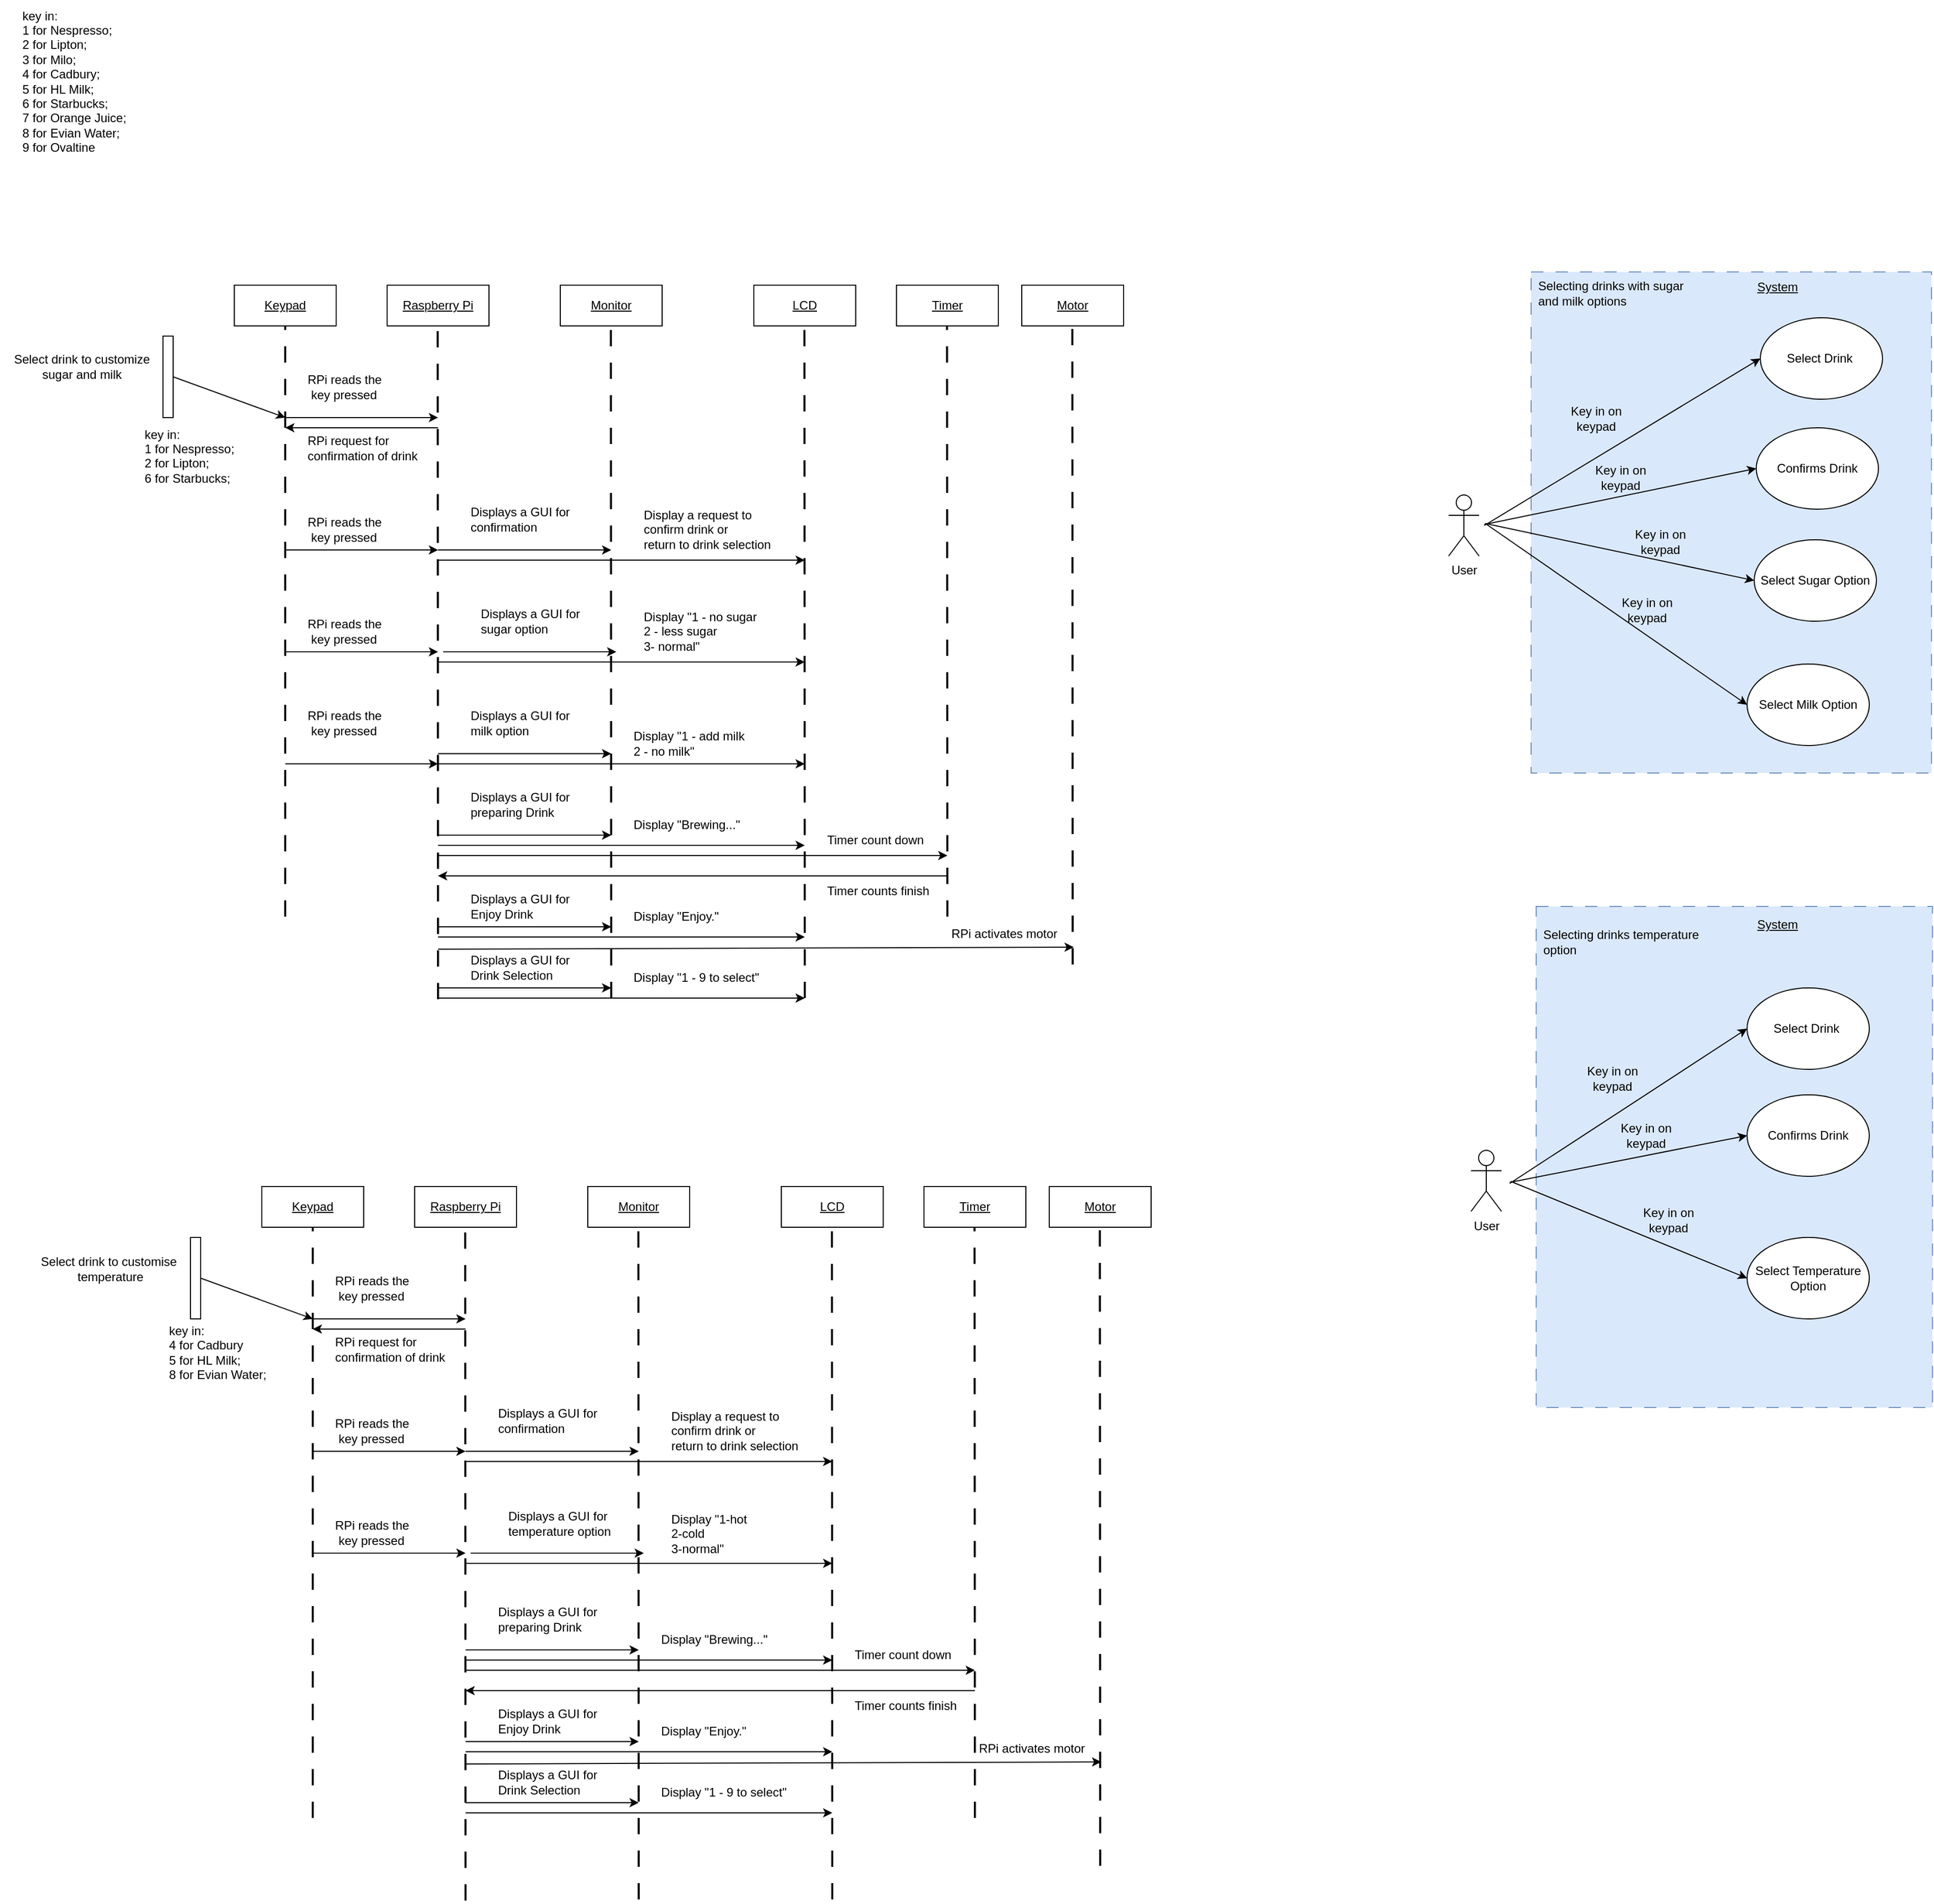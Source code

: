 <mxfile version="26.0.4">
  <diagram name="Page-1" id="zdrOheh8sVVhx6P42z3e">
    <mxGraphModel dx="1794" dy="1356" grid="0" gridSize="10" guides="1" tooltips="1" connect="1" arrows="1" fold="1" page="0" pageScale="1" pageWidth="850" pageHeight="1100" math="0" shadow="0">
      <root>
        <mxCell id="0" />
        <mxCell id="1" parent="0" />
        <mxCell id="0nn030X5rVdEyuUpZHx1-100" value="" style="rounded=0;whiteSpace=wrap;html=1;fillColor=#dae8fc;strokeColor=#6c8ebf;dashed=1;dashPattern=12 12;" vertex="1" parent="1">
          <mxGeometry x="1238" y="710" width="389" height="492" as="geometry" />
        </mxCell>
        <mxCell id="0nn030X5rVdEyuUpZHx1-93" value="" style="rounded=0;whiteSpace=wrap;html=1;fillColor=#dae8fc;strokeColor=#6c8ebf;dashed=1;dashPattern=12 12;" vertex="1" parent="1">
          <mxGeometry x="1233" y="87" width="393" height="492" as="geometry" />
        </mxCell>
        <mxCell id="pRoK1P6A5zAKO69-uzPX-1" value="" style="html=1;points=[[0,0,0,0,5],[0,1,0,0,-5],[1,0,0,0,5],[1,1,0,0,-5]];perimeter=orthogonalPerimeter;outlineConnect=0;targetShapes=umlLifeline;portConstraint=eastwest;newEdgeStyle={&quot;curved&quot;:0,&quot;rounded&quot;:0};" parent="1" vertex="1">
          <mxGeometry x="-110" y="150" width="10" height="80" as="geometry" />
        </mxCell>
        <mxCell id="pRoK1P6A5zAKO69-uzPX-2" value="Select drink to customize&lt;div&gt;sugar and milk&lt;/div&gt;" style="text;html=1;align=center;verticalAlign=middle;resizable=0;points=[];autosize=1;strokeColor=none;fillColor=none;" parent="1" vertex="1">
          <mxGeometry x="-270" y="160" width="160" height="40" as="geometry" />
        </mxCell>
        <mxCell id="pRoK1P6A5zAKO69-uzPX-3" value="&lt;u&gt;Keypad&lt;/u&gt;" style="html=1;whiteSpace=wrap;" parent="1" vertex="1">
          <mxGeometry x="-40" y="100" width="100" height="40" as="geometry" />
        </mxCell>
        <mxCell id="pRoK1P6A5zAKO69-uzPX-4" value="key in:&lt;div&gt;1 for Nespresso;&lt;/div&gt;&lt;div&gt;2 for Lipton;&lt;/div&gt;&lt;div&gt;6 for Starbucks;&lt;/div&gt;&lt;div&gt;&lt;br&gt;&lt;/div&gt;" style="text;html=1;align=left;verticalAlign=middle;resizable=0;points=[];autosize=1;strokeColor=none;fillColor=none;" parent="1" vertex="1">
          <mxGeometry x="-130" y="230" width="110" height="90" as="geometry" />
        </mxCell>
        <mxCell id="pRoK1P6A5zAKO69-uzPX-5" value="" style="endArrow=none;dashed=1;html=1;dashPattern=8 8;strokeWidth=2;rounded=0;" parent="1" edge="1">
          <mxGeometry width="50" height="50" relative="1" as="geometry">
            <mxPoint x="10" y="720" as="sourcePoint" />
            <mxPoint x="10" y="140" as="targetPoint" />
          </mxGeometry>
        </mxCell>
        <mxCell id="pRoK1P6A5zAKO69-uzPX-7" value="" style="endArrow=classic;html=1;rounded=0;" parent="1" edge="1">
          <mxGeometry width="50" height="50" relative="1" as="geometry">
            <mxPoint x="-100" y="190" as="sourcePoint" />
            <mxPoint x="10" y="230" as="targetPoint" />
          </mxGeometry>
        </mxCell>
        <mxCell id="pRoK1P6A5zAKO69-uzPX-8" value="&lt;u&gt;LCD&lt;/u&gt;" style="html=1;whiteSpace=wrap;" parent="1" vertex="1">
          <mxGeometry x="470" y="100" width="100" height="40" as="geometry" />
        </mxCell>
        <mxCell id="pRoK1P6A5zAKO69-uzPX-9" value="" style="endArrow=none;dashed=1;html=1;dashPattern=8 8;strokeWidth=2;rounded=0;" parent="1" edge="1">
          <mxGeometry width="50" height="50" relative="1" as="geometry">
            <mxPoint x="520" y="800" as="sourcePoint" />
            <mxPoint x="519.66" y="140" as="targetPoint" />
          </mxGeometry>
        </mxCell>
        <mxCell id="pRoK1P6A5zAKO69-uzPX-10" value="&lt;u&gt;Raspberry Pi&lt;/u&gt;" style="html=1;whiteSpace=wrap;" parent="1" vertex="1">
          <mxGeometry x="110" y="100" width="100" height="40" as="geometry" />
        </mxCell>
        <mxCell id="pRoK1P6A5zAKO69-uzPX-11" value="" style="endArrow=none;dashed=1;html=1;dashPattern=8 8;strokeWidth=2;rounded=0;" parent="1" edge="1">
          <mxGeometry width="50" height="50" relative="1" as="geometry">
            <mxPoint x="160" y="801.143" as="sourcePoint" />
            <mxPoint x="159.66" y="140" as="targetPoint" />
          </mxGeometry>
        </mxCell>
        <mxCell id="pRoK1P6A5zAKO69-uzPX-12" value="&lt;u&gt;Monitor&lt;/u&gt;" style="html=1;whiteSpace=wrap;" parent="1" vertex="1">
          <mxGeometry x="280" y="100" width="100" height="40" as="geometry" />
        </mxCell>
        <mxCell id="pRoK1P6A5zAKO69-uzPX-13" value="" style="endArrow=none;dashed=1;html=1;dashPattern=8 8;strokeWidth=2;rounded=0;" parent="1" edge="1">
          <mxGeometry width="50" height="50" relative="1" as="geometry">
            <mxPoint x="330" y="800" as="sourcePoint" />
            <mxPoint x="329.66" y="140" as="targetPoint" />
          </mxGeometry>
        </mxCell>
        <mxCell id="pRoK1P6A5zAKO69-uzPX-14" value="" style="endArrow=classic;html=1;rounded=0;" parent="1" edge="1">
          <mxGeometry width="50" height="50" relative="1" as="geometry">
            <mxPoint x="10" y="230" as="sourcePoint" />
            <mxPoint x="160" y="230" as="targetPoint" />
          </mxGeometry>
        </mxCell>
        <mxCell id="pRoK1P6A5zAKO69-uzPX-16" value="RPi reads the&lt;div&gt;&amp;nbsp;key pressed&lt;/div&gt;" style="text;html=1;align=left;verticalAlign=middle;resizable=0;points=[];autosize=1;strokeColor=none;fillColor=none;" parent="1" vertex="1">
          <mxGeometry x="30" y="180" width="100" height="40" as="geometry" />
        </mxCell>
        <mxCell id="pRoK1P6A5zAKO69-uzPX-17" value="" style="endArrow=classic;html=1;rounded=0;" parent="1" edge="1">
          <mxGeometry width="50" height="50" relative="1" as="geometry">
            <mxPoint x="160" y="360" as="sourcePoint" />
            <mxPoint x="330" y="360" as="targetPoint" />
          </mxGeometry>
        </mxCell>
        <mxCell id="pRoK1P6A5zAKO69-uzPX-18" value="Displays a GUI for&lt;div&gt;&lt;span style=&quot;background-color: transparent; color: light-dark(rgb(0, 0, 0), rgb(255, 255, 255));&quot;&gt;confirmation&lt;/span&gt;&lt;/div&gt;" style="text;html=1;align=left;verticalAlign=middle;resizable=0;points=[];autosize=1;strokeColor=none;fillColor=none;" parent="1" vertex="1">
          <mxGeometry x="190" y="310" width="120" height="40" as="geometry" />
        </mxCell>
        <mxCell id="pRoK1P6A5zAKO69-uzPX-19" value="" style="endArrow=classic;html=1;rounded=0;" parent="1" edge="1">
          <mxGeometry width="50" height="50" relative="1" as="geometry">
            <mxPoint x="160" y="370" as="sourcePoint" />
            <mxPoint x="520" y="370" as="targetPoint" />
          </mxGeometry>
        </mxCell>
        <mxCell id="pRoK1P6A5zAKO69-uzPX-20" value="Display a request to&amp;nbsp;&lt;div&gt;confirm drink &lt;span style=&quot;background-color: transparent; color: light-dark(rgb(0, 0, 0), rgb(255, 255, 255));&quot;&gt;or&amp;nbsp;&lt;/span&gt;&lt;/div&gt;&lt;div&gt;&lt;span style=&quot;background-color: transparent; color: light-dark(rgb(0, 0, 0), rgb(255, 255, 255));&quot;&gt;return to drink selection&lt;/span&gt;&lt;/div&gt;" style="text;html=1;align=left;verticalAlign=middle;resizable=0;points=[];autosize=1;strokeColor=none;fillColor=none;" parent="1" vertex="1">
          <mxGeometry x="360" y="310" width="150" height="60" as="geometry" />
        </mxCell>
        <mxCell id="pRoK1P6A5zAKO69-uzPX-21" value="" style="endArrow=classic;html=1;rounded=0;" parent="1" edge="1">
          <mxGeometry width="50" height="50" relative="1" as="geometry">
            <mxPoint x="160" y="240" as="sourcePoint" />
            <mxPoint x="10" y="240" as="targetPoint" />
          </mxGeometry>
        </mxCell>
        <mxCell id="pRoK1P6A5zAKO69-uzPX-22" value="key in:&lt;div&gt;1 for Nespresso;&lt;/div&gt;&lt;div&gt;2 for Lipton;&lt;/div&gt;&lt;div&gt;3 for Milo;&lt;/div&gt;&lt;div&gt;4 for Cadbury;&lt;/div&gt;&lt;div&gt;5 for HL Milk;&lt;/div&gt;&lt;div&gt;6 for Starbucks;&lt;/div&gt;&lt;div&gt;7 for Orange Juice;&lt;/div&gt;&lt;div&gt;8 for Evian Water;&lt;/div&gt;&lt;div&gt;9 for Ovaltine&lt;/div&gt;" style="text;html=1;align=left;verticalAlign=middle;resizable=0;points=[];autosize=1;strokeColor=none;fillColor=none;" parent="1" vertex="1">
          <mxGeometry x="-250" y="-180" width="130" height="160" as="geometry" />
        </mxCell>
        <mxCell id="pRoK1P6A5zAKO69-uzPX-23" value="RPi request for&amp;nbsp;&lt;div&gt;confirmation of drink&lt;/div&gt;" style="text;html=1;align=left;verticalAlign=middle;resizable=0;points=[];autosize=1;strokeColor=none;fillColor=none;" parent="1" vertex="1">
          <mxGeometry x="30" y="240" width="130" height="40" as="geometry" />
        </mxCell>
        <mxCell id="pRoK1P6A5zAKO69-uzPX-25" value="" style="endArrow=classic;html=1;rounded=0;" parent="1" edge="1">
          <mxGeometry width="50" height="50" relative="1" as="geometry">
            <mxPoint x="10" y="360" as="sourcePoint" />
            <mxPoint x="160" y="360" as="targetPoint" />
          </mxGeometry>
        </mxCell>
        <mxCell id="pRoK1P6A5zAKO69-uzPX-26" value="RPi reads the&lt;div&gt;&amp;nbsp;key pressed&lt;/div&gt;" style="text;html=1;align=left;verticalAlign=middle;resizable=0;points=[];autosize=1;strokeColor=none;fillColor=none;" parent="1" vertex="1">
          <mxGeometry x="30" y="320" width="100" height="40" as="geometry" />
        </mxCell>
        <mxCell id="pRoK1P6A5zAKO69-uzPX-27" value="" style="endArrow=classic;html=1;rounded=0;" parent="1" edge="1">
          <mxGeometry width="50" height="50" relative="1" as="geometry">
            <mxPoint x="10" y="460" as="sourcePoint" />
            <mxPoint x="160" y="460" as="targetPoint" />
          </mxGeometry>
        </mxCell>
        <mxCell id="pRoK1P6A5zAKO69-uzPX-28" value="RPi reads the&lt;div&gt;&amp;nbsp;key pressed&lt;/div&gt;" style="text;html=1;align=left;verticalAlign=middle;resizable=0;points=[];autosize=1;strokeColor=none;fillColor=none;" parent="1" vertex="1">
          <mxGeometry x="30" y="420" width="100" height="40" as="geometry" />
        </mxCell>
        <mxCell id="pRoK1P6A5zAKO69-uzPX-29" value="" style="endArrow=classic;html=1;rounded=0;" parent="1" edge="1">
          <mxGeometry width="50" height="50" relative="1" as="geometry">
            <mxPoint x="10" y="570" as="sourcePoint" />
            <mxPoint x="160" y="570" as="targetPoint" />
          </mxGeometry>
        </mxCell>
        <mxCell id="pRoK1P6A5zAKO69-uzPX-30" value="RPi reads the&lt;div&gt;&amp;nbsp;key pressed&lt;/div&gt;" style="text;html=1;align=left;verticalAlign=middle;resizable=0;points=[];autosize=1;strokeColor=none;fillColor=none;" parent="1" vertex="1">
          <mxGeometry x="30" y="510" width="100" height="40" as="geometry" />
        </mxCell>
        <mxCell id="pRoK1P6A5zAKO69-uzPX-32" value="" style="endArrow=classic;html=1;rounded=0;" parent="1" edge="1">
          <mxGeometry width="50" height="50" relative="1" as="geometry">
            <mxPoint x="165" y="460" as="sourcePoint" />
            <mxPoint x="335" y="460" as="targetPoint" />
          </mxGeometry>
        </mxCell>
        <mxCell id="pRoK1P6A5zAKO69-uzPX-33" value="" style="endArrow=classic;html=1;rounded=0;" parent="1" edge="1">
          <mxGeometry width="50" height="50" relative="1" as="geometry">
            <mxPoint x="160" y="470" as="sourcePoint" />
            <mxPoint x="520" y="470" as="targetPoint" />
          </mxGeometry>
        </mxCell>
        <mxCell id="pRoK1P6A5zAKO69-uzPX-34" value="" style="endArrow=classic;html=1;rounded=0;" parent="1" edge="1">
          <mxGeometry width="50" height="50" relative="1" as="geometry">
            <mxPoint x="160" y="560" as="sourcePoint" />
            <mxPoint x="330" y="560" as="targetPoint" />
          </mxGeometry>
        </mxCell>
        <mxCell id="pRoK1P6A5zAKO69-uzPX-35" value="" style="endArrow=classic;html=1;rounded=0;" parent="1" edge="1">
          <mxGeometry width="50" height="50" relative="1" as="geometry">
            <mxPoint x="160" y="570" as="sourcePoint" />
            <mxPoint x="520" y="570" as="targetPoint" />
          </mxGeometry>
        </mxCell>
        <mxCell id="pRoK1P6A5zAKO69-uzPX-36" value="Displays a GUI for&lt;div&gt;sugar option&lt;/div&gt;" style="text;html=1;align=left;verticalAlign=middle;resizable=0;points=[];autosize=1;strokeColor=none;fillColor=none;" parent="1" vertex="1">
          <mxGeometry x="200" y="410" width="120" height="40" as="geometry" />
        </mxCell>
        <mxCell id="pRoK1P6A5zAKO69-uzPX-37" value="Display &quot;1 - no sugar&amp;nbsp;&lt;div&gt;2 - less sugar&lt;div&gt;3- normal&quot;&lt;/div&gt;&lt;/div&gt;" style="text;html=1;align=left;verticalAlign=middle;resizable=0;points=[];autosize=1;strokeColor=none;fillColor=none;" parent="1" vertex="1">
          <mxGeometry x="360" y="410" width="140" height="60" as="geometry" />
        </mxCell>
        <mxCell id="pRoK1P6A5zAKO69-uzPX-38" value="Displays a GUI for&lt;div&gt;milk option&lt;/div&gt;" style="text;html=1;align=left;verticalAlign=middle;resizable=0;points=[];autosize=1;strokeColor=none;fillColor=none;" parent="1" vertex="1">
          <mxGeometry x="190" y="510" width="120" height="40" as="geometry" />
        </mxCell>
        <mxCell id="pRoK1P6A5zAKO69-uzPX-39" value="Display &quot;1 - add milk&lt;div&gt;2 - no milk&quot;&lt;/div&gt;" style="text;html=1;align=left;verticalAlign=middle;resizable=0;points=[];autosize=1;strokeColor=none;fillColor=none;" parent="1" vertex="1">
          <mxGeometry x="350" y="530" width="130" height="40" as="geometry" />
        </mxCell>
        <mxCell id="pRoK1P6A5zAKO69-uzPX-48" value="" style="endArrow=classic;html=1;rounded=0;" parent="1" edge="1">
          <mxGeometry width="50" height="50" relative="1" as="geometry">
            <mxPoint x="160" y="640" as="sourcePoint" />
            <mxPoint x="330" y="640" as="targetPoint" />
          </mxGeometry>
        </mxCell>
        <mxCell id="pRoK1P6A5zAKO69-uzPX-49" value="" style="endArrow=classic;html=1;rounded=0;" parent="1" edge="1">
          <mxGeometry width="50" height="50" relative="1" as="geometry">
            <mxPoint x="160" y="650" as="sourcePoint" />
            <mxPoint x="520" y="650" as="targetPoint" />
          </mxGeometry>
        </mxCell>
        <mxCell id="pRoK1P6A5zAKO69-uzPX-50" value="Displays a GUI for&lt;div&gt;preparing Drink&lt;/div&gt;" style="text;html=1;align=left;verticalAlign=middle;resizable=0;points=[];autosize=1;strokeColor=none;fillColor=none;" parent="1" vertex="1">
          <mxGeometry x="190" y="590" width="120" height="40" as="geometry" />
        </mxCell>
        <mxCell id="pRoK1P6A5zAKO69-uzPX-51" value="Display &quot;Brewing...&quot;" style="text;html=1;align=left;verticalAlign=middle;resizable=0;points=[];autosize=1;strokeColor=none;fillColor=none;" parent="1" vertex="1">
          <mxGeometry x="350" y="615" width="130" height="30" as="geometry" />
        </mxCell>
        <mxCell id="pRoK1P6A5zAKO69-uzPX-52" value="&lt;u&gt;Timer&lt;/u&gt;" style="html=1;whiteSpace=wrap;" parent="1" vertex="1">
          <mxGeometry x="610" y="100" width="100" height="40" as="geometry" />
        </mxCell>
        <mxCell id="pRoK1P6A5zAKO69-uzPX-53" value="" style="endArrow=none;dashed=1;html=1;dashPattern=8 8;strokeWidth=2;rounded=0;" parent="1" edge="1">
          <mxGeometry width="50" height="50" relative="1" as="geometry">
            <mxPoint x="660" y="720" as="sourcePoint" />
            <mxPoint x="659.66" y="140" as="targetPoint" />
          </mxGeometry>
        </mxCell>
        <mxCell id="pRoK1P6A5zAKO69-uzPX-54" value="" style="endArrow=classic;html=1;rounded=0;" parent="1" edge="1">
          <mxGeometry width="50" height="50" relative="1" as="geometry">
            <mxPoint x="160" y="660" as="sourcePoint" />
            <mxPoint x="660" y="660" as="targetPoint" />
          </mxGeometry>
        </mxCell>
        <mxCell id="pRoK1P6A5zAKO69-uzPX-55" value="Timer count down" style="text;html=1;align=left;verticalAlign=middle;resizable=0;points=[];autosize=1;strokeColor=none;fillColor=none;" parent="1" vertex="1">
          <mxGeometry x="540" y="630" width="120" height="30" as="geometry" />
        </mxCell>
        <mxCell id="pRoK1P6A5zAKO69-uzPX-58" value="" style="endArrow=classic;html=1;rounded=0;" parent="1" edge="1">
          <mxGeometry width="50" height="50" relative="1" as="geometry">
            <mxPoint x="160" y="730" as="sourcePoint" />
            <mxPoint x="330" y="730" as="targetPoint" />
          </mxGeometry>
        </mxCell>
        <mxCell id="pRoK1P6A5zAKO69-uzPX-59" value="" style="endArrow=classic;html=1;rounded=0;" parent="1" edge="1">
          <mxGeometry width="50" height="50" relative="1" as="geometry">
            <mxPoint x="160" y="740" as="sourcePoint" />
            <mxPoint x="520" y="740" as="targetPoint" />
          </mxGeometry>
        </mxCell>
        <mxCell id="pRoK1P6A5zAKO69-uzPX-60" value="Displays a GUI for&lt;div&gt;Enjoy Drink&lt;/div&gt;" style="text;html=1;align=left;verticalAlign=middle;resizable=0;points=[];autosize=1;strokeColor=none;fillColor=none;" parent="1" vertex="1">
          <mxGeometry x="190" y="690" width="120" height="40" as="geometry" />
        </mxCell>
        <mxCell id="pRoK1P6A5zAKO69-uzPX-61" value="Display &quot;Enjoy.&quot;" style="text;html=1;align=left;verticalAlign=middle;resizable=0;points=[];autosize=1;strokeColor=none;fillColor=none;" parent="1" vertex="1">
          <mxGeometry x="350" y="705" width="110" height="30" as="geometry" />
        </mxCell>
        <mxCell id="pRoK1P6A5zAKO69-uzPX-63" value="" style="endArrow=classic;html=1;rounded=0;" parent="1" edge="1">
          <mxGeometry width="50" height="50" relative="1" as="geometry">
            <mxPoint x="660" y="680" as="sourcePoint" />
            <mxPoint x="160" y="680" as="targetPoint" />
          </mxGeometry>
        </mxCell>
        <mxCell id="pRoK1P6A5zAKO69-uzPX-64" value="Timer counts finish" style="text;html=1;align=left;verticalAlign=middle;resizable=0;points=[];autosize=1;strokeColor=none;fillColor=none;" parent="1" vertex="1">
          <mxGeometry x="540" y="680" width="120" height="30" as="geometry" />
        </mxCell>
        <mxCell id="pRoK1P6A5zAKO69-uzPX-65" value="" style="endArrow=classic;html=1;rounded=0;" parent="1" edge="1">
          <mxGeometry width="50" height="50" relative="1" as="geometry">
            <mxPoint x="160" y="790" as="sourcePoint" />
            <mxPoint x="330" y="790" as="targetPoint" />
          </mxGeometry>
        </mxCell>
        <mxCell id="pRoK1P6A5zAKO69-uzPX-66" value="" style="endArrow=classic;html=1;rounded=0;" parent="1" edge="1">
          <mxGeometry width="50" height="50" relative="1" as="geometry">
            <mxPoint x="160" y="800" as="sourcePoint" />
            <mxPoint x="520" y="800" as="targetPoint" />
          </mxGeometry>
        </mxCell>
        <mxCell id="pRoK1P6A5zAKO69-uzPX-67" value="Displays a GUI for&lt;div&gt;Drink Selection&lt;/div&gt;" style="text;html=1;align=left;verticalAlign=middle;resizable=0;points=[];autosize=1;strokeColor=none;fillColor=none;" parent="1" vertex="1">
          <mxGeometry x="190" y="750" width="120" height="40" as="geometry" />
        </mxCell>
        <mxCell id="pRoK1P6A5zAKO69-uzPX-68" value="Display &quot;1 - 9 to select&quot;" style="text;html=1;align=left;verticalAlign=middle;resizable=0;points=[];autosize=1;strokeColor=none;fillColor=none;" parent="1" vertex="1">
          <mxGeometry x="350" y="765" width="150" height="30" as="geometry" />
        </mxCell>
        <mxCell id="0nn030X5rVdEyuUpZHx1-1" value="&lt;u&gt;Motor&lt;/u&gt;" style="html=1;whiteSpace=wrap;" vertex="1" parent="1">
          <mxGeometry x="733" y="100" width="100" height="40" as="geometry" />
        </mxCell>
        <mxCell id="0nn030X5rVdEyuUpZHx1-2" value="" style="endArrow=none;dashed=1;html=1;dashPattern=8 8;strokeWidth=2;rounded=0;" edge="1" parent="1">
          <mxGeometry width="50" height="50" relative="1" as="geometry">
            <mxPoint x="783" y="767" as="sourcePoint" />
            <mxPoint x="782.66" y="140" as="targetPoint" />
          </mxGeometry>
        </mxCell>
        <mxCell id="0nn030X5rVdEyuUpZHx1-3" value="" style="endArrow=classic;html=1;rounded=0;" edge="1" parent="1">
          <mxGeometry width="50" height="50" relative="1" as="geometry">
            <mxPoint x="160" y="752" as="sourcePoint" />
            <mxPoint x="784" y="750" as="targetPoint" />
          </mxGeometry>
        </mxCell>
        <mxCell id="0nn030X5rVdEyuUpZHx1-4" value="RPi activates motor" style="text;html=1;align=left;verticalAlign=middle;resizable=0;points=[];autosize=1;strokeColor=none;fillColor=none;" vertex="1" parent="1">
          <mxGeometry x="662" y="724" width="122" height="26" as="geometry" />
        </mxCell>
        <mxCell id="0nn030X5rVdEyuUpZHx1-5" value="" style="html=1;points=[[0,0,0,0,5],[0,1,0,0,-5],[1,0,0,0,5],[1,1,0,0,-5]];perimeter=orthogonalPerimeter;outlineConnect=0;targetShapes=umlLifeline;portConstraint=eastwest;newEdgeStyle={&quot;curved&quot;:0,&quot;rounded&quot;:0};" vertex="1" parent="1">
          <mxGeometry x="-83" y="1035" width="10" height="80" as="geometry" />
        </mxCell>
        <mxCell id="0nn030X5rVdEyuUpZHx1-6" value="Select drink to customise&amp;nbsp;&lt;div&gt;temperature&lt;/div&gt;" style="text;html=1;align=center;verticalAlign=middle;resizable=0;points=[];autosize=1;strokeColor=none;fillColor=none;" vertex="1" parent="1">
          <mxGeometry x="-240" y="1045" width="155" height="41" as="geometry" />
        </mxCell>
        <mxCell id="0nn030X5rVdEyuUpZHx1-7" value="&lt;u&gt;Keypad&lt;/u&gt;" style="html=1;whiteSpace=wrap;" vertex="1" parent="1">
          <mxGeometry x="-13" y="985" width="100" height="40" as="geometry" />
        </mxCell>
        <mxCell id="0nn030X5rVdEyuUpZHx1-8" value="key in:&lt;div&gt;4 for Cadbury&lt;br&gt;&lt;div&gt;5 for HL Milk;&lt;/div&gt;&lt;div&gt;8 for Evian Water;&lt;/div&gt;&lt;/div&gt;" style="text;html=1;align=left;verticalAlign=middle;resizable=0;points=[];autosize=1;strokeColor=none;fillColor=none;" vertex="1" parent="1">
          <mxGeometry x="-106" y="1113" width="114" height="70" as="geometry" />
        </mxCell>
        <mxCell id="0nn030X5rVdEyuUpZHx1-9" value="" style="endArrow=none;dashed=1;html=1;dashPattern=8 8;strokeWidth=2;rounded=0;" edge="1" parent="1">
          <mxGeometry width="50" height="50" relative="1" as="geometry">
            <mxPoint x="37" y="1605" as="sourcePoint" />
            <mxPoint x="37" y="1025" as="targetPoint" />
          </mxGeometry>
        </mxCell>
        <mxCell id="0nn030X5rVdEyuUpZHx1-10" value="" style="endArrow=classic;html=1;rounded=0;" edge="1" parent="1">
          <mxGeometry width="50" height="50" relative="1" as="geometry">
            <mxPoint x="-73" y="1075" as="sourcePoint" />
            <mxPoint x="37" y="1115" as="targetPoint" />
          </mxGeometry>
        </mxCell>
        <mxCell id="0nn030X5rVdEyuUpZHx1-11" value="&lt;u&gt;LCD&lt;/u&gt;" style="html=1;whiteSpace=wrap;" vertex="1" parent="1">
          <mxGeometry x="497" y="985" width="100" height="40" as="geometry" />
        </mxCell>
        <mxCell id="0nn030X5rVdEyuUpZHx1-12" value="" style="endArrow=none;dashed=1;html=1;dashPattern=8 8;strokeWidth=2;rounded=0;" edge="1" parent="1">
          <mxGeometry width="50" height="50" relative="1" as="geometry">
            <mxPoint x="547" y="1685" as="sourcePoint" />
            <mxPoint x="546.66" y="1025" as="targetPoint" />
          </mxGeometry>
        </mxCell>
        <mxCell id="0nn030X5rVdEyuUpZHx1-13" value="&lt;u&gt;Raspberry Pi&lt;/u&gt;" style="html=1;whiteSpace=wrap;" vertex="1" parent="1">
          <mxGeometry x="137" y="985" width="100" height="40" as="geometry" />
        </mxCell>
        <mxCell id="0nn030X5rVdEyuUpZHx1-14" value="" style="endArrow=none;dashed=1;html=1;dashPattern=8 8;strokeWidth=2;rounded=0;" edge="1" parent="1">
          <mxGeometry width="50" height="50" relative="1" as="geometry">
            <mxPoint x="187" y="1686.143" as="sourcePoint" />
            <mxPoint x="186.66" y="1025" as="targetPoint" />
          </mxGeometry>
        </mxCell>
        <mxCell id="0nn030X5rVdEyuUpZHx1-15" value="&lt;u&gt;Monitor&lt;/u&gt;" style="html=1;whiteSpace=wrap;" vertex="1" parent="1">
          <mxGeometry x="307" y="985" width="100" height="40" as="geometry" />
        </mxCell>
        <mxCell id="0nn030X5rVdEyuUpZHx1-16" value="" style="endArrow=none;dashed=1;html=1;dashPattern=8 8;strokeWidth=2;rounded=0;" edge="1" parent="1">
          <mxGeometry width="50" height="50" relative="1" as="geometry">
            <mxPoint x="357" y="1685" as="sourcePoint" />
            <mxPoint x="356.66" y="1025" as="targetPoint" />
          </mxGeometry>
        </mxCell>
        <mxCell id="0nn030X5rVdEyuUpZHx1-17" value="" style="endArrow=classic;html=1;rounded=0;" edge="1" parent="1">
          <mxGeometry width="50" height="50" relative="1" as="geometry">
            <mxPoint x="37" y="1115" as="sourcePoint" />
            <mxPoint x="187" y="1115" as="targetPoint" />
          </mxGeometry>
        </mxCell>
        <mxCell id="0nn030X5rVdEyuUpZHx1-18" value="RPi reads the&lt;div&gt;&amp;nbsp;key pressed&lt;/div&gt;" style="text;html=1;align=left;verticalAlign=middle;resizable=0;points=[];autosize=1;strokeColor=none;fillColor=none;" vertex="1" parent="1">
          <mxGeometry x="57" y="1065" width="100" height="40" as="geometry" />
        </mxCell>
        <mxCell id="0nn030X5rVdEyuUpZHx1-19" value="" style="endArrow=classic;html=1;rounded=0;" edge="1" parent="1">
          <mxGeometry width="50" height="50" relative="1" as="geometry">
            <mxPoint x="187" y="1245" as="sourcePoint" />
            <mxPoint x="357" y="1245" as="targetPoint" />
          </mxGeometry>
        </mxCell>
        <mxCell id="0nn030X5rVdEyuUpZHx1-20" value="Displays a GUI for&lt;div&gt;&lt;span style=&quot;background-color: transparent; color: light-dark(rgb(0, 0, 0), rgb(255, 255, 255));&quot;&gt;confirmation&lt;/span&gt;&lt;/div&gt;" style="text;html=1;align=left;verticalAlign=middle;resizable=0;points=[];autosize=1;strokeColor=none;fillColor=none;" vertex="1" parent="1">
          <mxGeometry x="217" y="1195" width="120" height="40" as="geometry" />
        </mxCell>
        <mxCell id="0nn030X5rVdEyuUpZHx1-21" value="" style="endArrow=classic;html=1;rounded=0;" edge="1" parent="1">
          <mxGeometry width="50" height="50" relative="1" as="geometry">
            <mxPoint x="187" y="1255" as="sourcePoint" />
            <mxPoint x="547" y="1255" as="targetPoint" />
          </mxGeometry>
        </mxCell>
        <mxCell id="0nn030X5rVdEyuUpZHx1-22" value="Display a request to&amp;nbsp;&lt;div&gt;confirm drink &lt;span style=&quot;background-color: transparent; color: light-dark(rgb(0, 0, 0), rgb(255, 255, 255));&quot;&gt;or&amp;nbsp;&lt;/span&gt;&lt;/div&gt;&lt;div&gt;&lt;span style=&quot;background-color: transparent; color: light-dark(rgb(0, 0, 0), rgb(255, 255, 255));&quot;&gt;return to drink selection&lt;/span&gt;&lt;/div&gt;" style="text;html=1;align=left;verticalAlign=middle;resizable=0;points=[];autosize=1;strokeColor=none;fillColor=none;" vertex="1" parent="1">
          <mxGeometry x="387" y="1195" width="150" height="60" as="geometry" />
        </mxCell>
        <mxCell id="0nn030X5rVdEyuUpZHx1-23" value="" style="endArrow=classic;html=1;rounded=0;" edge="1" parent="1">
          <mxGeometry width="50" height="50" relative="1" as="geometry">
            <mxPoint x="187" y="1125" as="sourcePoint" />
            <mxPoint x="37" y="1125" as="targetPoint" />
          </mxGeometry>
        </mxCell>
        <mxCell id="0nn030X5rVdEyuUpZHx1-24" value="RPi request for&amp;nbsp;&lt;div&gt;confirmation of drink&lt;/div&gt;" style="text;html=1;align=left;verticalAlign=middle;resizable=0;points=[];autosize=1;strokeColor=none;fillColor=none;" vertex="1" parent="1">
          <mxGeometry x="57" y="1125" width="130" height="40" as="geometry" />
        </mxCell>
        <mxCell id="0nn030X5rVdEyuUpZHx1-25" value="" style="endArrow=classic;html=1;rounded=0;" edge="1" parent="1">
          <mxGeometry width="50" height="50" relative="1" as="geometry">
            <mxPoint x="37" y="1245" as="sourcePoint" />
            <mxPoint x="187" y="1245" as="targetPoint" />
          </mxGeometry>
        </mxCell>
        <mxCell id="0nn030X5rVdEyuUpZHx1-26" value="RPi reads the&lt;div&gt;&amp;nbsp;key pressed&lt;/div&gt;" style="text;html=1;align=left;verticalAlign=middle;resizable=0;points=[];autosize=1;strokeColor=none;fillColor=none;" vertex="1" parent="1">
          <mxGeometry x="57" y="1205" width="100" height="40" as="geometry" />
        </mxCell>
        <mxCell id="0nn030X5rVdEyuUpZHx1-27" value="" style="endArrow=classic;html=1;rounded=0;" edge="1" parent="1">
          <mxGeometry width="50" height="50" relative="1" as="geometry">
            <mxPoint x="37" y="1345" as="sourcePoint" />
            <mxPoint x="187" y="1345" as="targetPoint" />
          </mxGeometry>
        </mxCell>
        <mxCell id="0nn030X5rVdEyuUpZHx1-28" value="RPi reads the&lt;div&gt;&amp;nbsp;key pressed&lt;/div&gt;" style="text;html=1;align=left;verticalAlign=middle;resizable=0;points=[];autosize=1;strokeColor=none;fillColor=none;" vertex="1" parent="1">
          <mxGeometry x="57" y="1305" width="100" height="40" as="geometry" />
        </mxCell>
        <mxCell id="0nn030X5rVdEyuUpZHx1-31" value="" style="endArrow=classic;html=1;rounded=0;" edge="1" parent="1">
          <mxGeometry width="50" height="50" relative="1" as="geometry">
            <mxPoint x="192" y="1345" as="sourcePoint" />
            <mxPoint x="362" y="1345" as="targetPoint" />
          </mxGeometry>
        </mxCell>
        <mxCell id="0nn030X5rVdEyuUpZHx1-32" value="" style="endArrow=classic;html=1;rounded=0;" edge="1" parent="1">
          <mxGeometry width="50" height="50" relative="1" as="geometry">
            <mxPoint x="187" y="1355" as="sourcePoint" />
            <mxPoint x="547" y="1355" as="targetPoint" />
          </mxGeometry>
        </mxCell>
        <mxCell id="0nn030X5rVdEyuUpZHx1-35" value="Displays a GUI for&lt;div&gt;temperature option&lt;/div&gt;" style="text;html=1;align=left;verticalAlign=middle;resizable=0;points=[];autosize=1;strokeColor=none;fillColor=none;" vertex="1" parent="1">
          <mxGeometry x="227" y="1295" width="119" height="41" as="geometry" />
        </mxCell>
        <mxCell id="0nn030X5rVdEyuUpZHx1-36" value="Display &quot;1-hot&lt;div&gt;2-cold&lt;/div&gt;&lt;div&gt;3-normal&quot;&lt;/div&gt;" style="text;html=1;align=left;verticalAlign=middle;resizable=0;points=[];autosize=1;strokeColor=none;fillColor=none;" vertex="1" parent="1">
          <mxGeometry x="387" y="1298" width="92" height="55" as="geometry" />
        </mxCell>
        <mxCell id="0nn030X5rVdEyuUpZHx1-39" value="" style="endArrow=classic;html=1;rounded=0;" edge="1" parent="1">
          <mxGeometry width="50" height="50" relative="1" as="geometry">
            <mxPoint x="187" y="1440" as="sourcePoint" />
            <mxPoint x="357" y="1440" as="targetPoint" />
          </mxGeometry>
        </mxCell>
        <mxCell id="0nn030X5rVdEyuUpZHx1-40" value="" style="endArrow=classic;html=1;rounded=0;" edge="1" parent="1">
          <mxGeometry width="50" height="50" relative="1" as="geometry">
            <mxPoint x="187" y="1450" as="sourcePoint" />
            <mxPoint x="547" y="1450" as="targetPoint" />
          </mxGeometry>
        </mxCell>
        <mxCell id="0nn030X5rVdEyuUpZHx1-41" value="Displays a GUI for&lt;div&gt;preparing Drink&lt;/div&gt;" style="text;html=1;align=left;verticalAlign=middle;resizable=0;points=[];autosize=1;strokeColor=none;fillColor=none;" vertex="1" parent="1">
          <mxGeometry x="217" y="1390" width="120" height="40" as="geometry" />
        </mxCell>
        <mxCell id="0nn030X5rVdEyuUpZHx1-42" value="Display &quot;Brewing...&quot;" style="text;html=1;align=left;verticalAlign=middle;resizable=0;points=[];autosize=1;strokeColor=none;fillColor=none;" vertex="1" parent="1">
          <mxGeometry x="377" y="1415" width="130" height="30" as="geometry" />
        </mxCell>
        <mxCell id="0nn030X5rVdEyuUpZHx1-43" value="&lt;u&gt;Timer&lt;/u&gt;" style="html=1;whiteSpace=wrap;" vertex="1" parent="1">
          <mxGeometry x="637" y="985" width="100" height="40" as="geometry" />
        </mxCell>
        <mxCell id="0nn030X5rVdEyuUpZHx1-44" value="" style="endArrow=none;dashed=1;html=1;dashPattern=8 8;strokeWidth=2;rounded=0;" edge="1" parent="1">
          <mxGeometry width="50" height="50" relative="1" as="geometry">
            <mxPoint x="687" y="1605" as="sourcePoint" />
            <mxPoint x="686.66" y="1025" as="targetPoint" />
          </mxGeometry>
        </mxCell>
        <mxCell id="0nn030X5rVdEyuUpZHx1-45" value="" style="endArrow=classic;html=1;rounded=0;" edge="1" parent="1">
          <mxGeometry width="50" height="50" relative="1" as="geometry">
            <mxPoint x="187" y="1460" as="sourcePoint" />
            <mxPoint x="687" y="1460" as="targetPoint" />
          </mxGeometry>
        </mxCell>
        <mxCell id="0nn030X5rVdEyuUpZHx1-46" value="Timer count down" style="text;html=1;align=left;verticalAlign=middle;resizable=0;points=[];autosize=1;strokeColor=none;fillColor=none;" vertex="1" parent="1">
          <mxGeometry x="567" y="1430" width="120" height="30" as="geometry" />
        </mxCell>
        <mxCell id="0nn030X5rVdEyuUpZHx1-47" value="" style="endArrow=classic;html=1;rounded=0;" edge="1" parent="1">
          <mxGeometry width="50" height="50" relative="1" as="geometry">
            <mxPoint x="187" y="1530" as="sourcePoint" />
            <mxPoint x="357" y="1530" as="targetPoint" />
          </mxGeometry>
        </mxCell>
        <mxCell id="0nn030X5rVdEyuUpZHx1-48" value="" style="endArrow=classic;html=1;rounded=0;" edge="1" parent="1">
          <mxGeometry width="50" height="50" relative="1" as="geometry">
            <mxPoint x="187" y="1540" as="sourcePoint" />
            <mxPoint x="547" y="1540" as="targetPoint" />
          </mxGeometry>
        </mxCell>
        <mxCell id="0nn030X5rVdEyuUpZHx1-49" value="Displays a GUI for&lt;div&gt;Enjoy Drink&lt;/div&gt;" style="text;html=1;align=left;verticalAlign=middle;resizable=0;points=[];autosize=1;strokeColor=none;fillColor=none;" vertex="1" parent="1">
          <mxGeometry x="217" y="1490" width="120" height="40" as="geometry" />
        </mxCell>
        <mxCell id="0nn030X5rVdEyuUpZHx1-50" value="Display &quot;Enjoy.&quot;" style="text;html=1;align=left;verticalAlign=middle;resizable=0;points=[];autosize=1;strokeColor=none;fillColor=none;" vertex="1" parent="1">
          <mxGeometry x="377" y="1505" width="110" height="30" as="geometry" />
        </mxCell>
        <mxCell id="0nn030X5rVdEyuUpZHx1-51" value="" style="endArrow=classic;html=1;rounded=0;" edge="1" parent="1">
          <mxGeometry width="50" height="50" relative="1" as="geometry">
            <mxPoint x="687" y="1480" as="sourcePoint" />
            <mxPoint x="187" y="1480" as="targetPoint" />
          </mxGeometry>
        </mxCell>
        <mxCell id="0nn030X5rVdEyuUpZHx1-52" value="Timer counts finish" style="text;html=1;align=left;verticalAlign=middle;resizable=0;points=[];autosize=1;strokeColor=none;fillColor=none;" vertex="1" parent="1">
          <mxGeometry x="567" y="1480" width="120" height="30" as="geometry" />
        </mxCell>
        <mxCell id="0nn030X5rVdEyuUpZHx1-53" value="" style="endArrow=classic;html=1;rounded=0;" edge="1" parent="1">
          <mxGeometry width="50" height="50" relative="1" as="geometry">
            <mxPoint x="187" y="1590" as="sourcePoint" />
            <mxPoint x="357" y="1590" as="targetPoint" />
          </mxGeometry>
        </mxCell>
        <mxCell id="0nn030X5rVdEyuUpZHx1-54" value="" style="endArrow=classic;html=1;rounded=0;" edge="1" parent="1">
          <mxGeometry width="50" height="50" relative="1" as="geometry">
            <mxPoint x="187" y="1600" as="sourcePoint" />
            <mxPoint x="547" y="1600" as="targetPoint" />
          </mxGeometry>
        </mxCell>
        <mxCell id="0nn030X5rVdEyuUpZHx1-55" value="Displays a GUI for&lt;div&gt;Drink Selection&lt;/div&gt;" style="text;html=1;align=left;verticalAlign=middle;resizable=0;points=[];autosize=1;strokeColor=none;fillColor=none;" vertex="1" parent="1">
          <mxGeometry x="217" y="1550" width="120" height="40" as="geometry" />
        </mxCell>
        <mxCell id="0nn030X5rVdEyuUpZHx1-56" value="Display &quot;1 - 9 to select&quot;" style="text;html=1;align=left;verticalAlign=middle;resizable=0;points=[];autosize=1;strokeColor=none;fillColor=none;" vertex="1" parent="1">
          <mxGeometry x="377" y="1565" width="150" height="30" as="geometry" />
        </mxCell>
        <mxCell id="0nn030X5rVdEyuUpZHx1-57" value="&lt;u&gt;Motor&lt;/u&gt;" style="html=1;whiteSpace=wrap;" vertex="1" parent="1">
          <mxGeometry x="760" y="985" width="100" height="40" as="geometry" />
        </mxCell>
        <mxCell id="0nn030X5rVdEyuUpZHx1-58" value="" style="endArrow=none;dashed=1;html=1;dashPattern=8 8;strokeWidth=2;rounded=0;" edge="1" parent="1">
          <mxGeometry width="50" height="50" relative="1" as="geometry">
            <mxPoint x="810" y="1652" as="sourcePoint" />
            <mxPoint x="809.66" y="1025" as="targetPoint" />
          </mxGeometry>
        </mxCell>
        <mxCell id="0nn030X5rVdEyuUpZHx1-59" value="" style="endArrow=classic;html=1;rounded=0;" edge="1" parent="1">
          <mxGeometry width="50" height="50" relative="1" as="geometry">
            <mxPoint x="187" y="1552" as="sourcePoint" />
            <mxPoint x="811" y="1550" as="targetPoint" />
          </mxGeometry>
        </mxCell>
        <mxCell id="0nn030X5rVdEyuUpZHx1-60" value="RPi activates motor" style="text;html=1;align=left;verticalAlign=middle;resizable=0;points=[];autosize=1;strokeColor=none;fillColor=none;" vertex="1" parent="1">
          <mxGeometry x="689" y="1524" width="122" height="26" as="geometry" />
        </mxCell>
        <mxCell id="0nn030X5rVdEyuUpZHx1-61" value="User" style="shape=umlActor;verticalLabelPosition=bottom;verticalAlign=top;html=1;outlineConnect=0;" vertex="1" parent="1">
          <mxGeometry x="1152" y="306" width="30" height="60" as="geometry" />
        </mxCell>
        <mxCell id="0nn030X5rVdEyuUpZHx1-62" value="Select Drink&amp;nbsp;" style="ellipse;whiteSpace=wrap;html=1;" vertex="1" parent="1">
          <mxGeometry x="1458" y="132" width="120" height="80" as="geometry" />
        </mxCell>
        <mxCell id="0nn030X5rVdEyuUpZHx1-66" value="" style="endArrow=classic;html=1;rounded=0;entryX=0;entryY=0.5;entryDx=0;entryDy=0;" edge="1" parent="1" target="0nn030X5rVdEyuUpZHx1-62">
          <mxGeometry width="50" height="50" relative="1" as="geometry">
            <mxPoint x="1187" y="336" as="sourcePoint" />
            <mxPoint x="1237" y="286" as="targetPoint" />
          </mxGeometry>
        </mxCell>
        <mxCell id="0nn030X5rVdEyuUpZHx1-67" value="Key in on keypad" style="text;html=1;align=center;verticalAlign=middle;whiteSpace=wrap;rounded=0;" vertex="1" parent="1">
          <mxGeometry x="1267" y="216" width="60" height="29" as="geometry" />
        </mxCell>
        <mxCell id="0nn030X5rVdEyuUpZHx1-68" value="Confirms Drink" style="ellipse;whiteSpace=wrap;html=1;" vertex="1" parent="1">
          <mxGeometry x="1454" y="240" width="120" height="80" as="geometry" />
        </mxCell>
        <mxCell id="0nn030X5rVdEyuUpZHx1-69" value="" style="endArrow=classic;html=1;rounded=0;entryX=0;entryY=0.5;entryDx=0;entryDy=0;" edge="1" parent="1" target="0nn030X5rVdEyuUpZHx1-68">
          <mxGeometry width="50" height="50" relative="1" as="geometry">
            <mxPoint x="1187" y="335" as="sourcePoint" />
            <mxPoint x="1331" y="303" as="targetPoint" />
          </mxGeometry>
        </mxCell>
        <mxCell id="0nn030X5rVdEyuUpZHx1-70" value="Key in on keypad" style="text;html=1;align=center;verticalAlign=middle;whiteSpace=wrap;rounded=0;" vertex="1" parent="1">
          <mxGeometry x="1291" y="274.5" width="60" height="29" as="geometry" />
        </mxCell>
        <mxCell id="0nn030X5rVdEyuUpZHx1-71" value="Select Sugar Option" style="ellipse;whiteSpace=wrap;html=1;" vertex="1" parent="1">
          <mxGeometry x="1452" y="350" width="120" height="80" as="geometry" />
        </mxCell>
        <mxCell id="0nn030X5rVdEyuUpZHx1-72" value="" style="endArrow=classic;html=1;rounded=0;entryX=0;entryY=0.5;entryDx=0;entryDy=0;" edge="1" parent="1" target="0nn030X5rVdEyuUpZHx1-71">
          <mxGeometry width="50" height="50" relative="1" as="geometry">
            <mxPoint x="1188" y="334" as="sourcePoint" />
            <mxPoint x="1331" y="481" as="targetPoint" />
          </mxGeometry>
        </mxCell>
        <mxCell id="0nn030X5rVdEyuUpZHx1-73" value="Key in on keypad" style="text;html=1;align=center;verticalAlign=middle;whiteSpace=wrap;rounded=0;" vertex="1" parent="1">
          <mxGeometry x="1330" y="337" width="60" height="29" as="geometry" />
        </mxCell>
        <mxCell id="0nn030X5rVdEyuUpZHx1-74" value="Select Milk Option" style="ellipse;whiteSpace=wrap;html=1;" vertex="1" parent="1">
          <mxGeometry x="1445" y="472" width="120" height="80" as="geometry" />
        </mxCell>
        <mxCell id="0nn030X5rVdEyuUpZHx1-75" value="" style="endArrow=classic;html=1;rounded=0;entryX=0;entryY=0.5;entryDx=0;entryDy=0;" edge="1" parent="1" target="0nn030X5rVdEyuUpZHx1-74">
          <mxGeometry width="50" height="50" relative="1" as="geometry">
            <mxPoint x="1188" y="334" as="sourcePoint" />
            <mxPoint x="1338" y="564" as="targetPoint" />
          </mxGeometry>
        </mxCell>
        <mxCell id="0nn030X5rVdEyuUpZHx1-77" value="Key in on keypad" style="text;html=1;align=center;verticalAlign=middle;whiteSpace=wrap;rounded=0;" vertex="1" parent="1">
          <mxGeometry x="1317" y="404" width="60" height="29" as="geometry" />
        </mxCell>
        <mxCell id="0nn030X5rVdEyuUpZHx1-78" value="User" style="shape=umlActor;verticalLabelPosition=bottom;verticalAlign=top;html=1;outlineConnect=0;" vertex="1" parent="1">
          <mxGeometry x="1174" y="949.5" width="30" height="60" as="geometry" />
        </mxCell>
        <mxCell id="0nn030X5rVdEyuUpZHx1-79" value="Select Drink&amp;nbsp;" style="ellipse;whiteSpace=wrap;html=1;" vertex="1" parent="1">
          <mxGeometry x="1445" y="790" width="120" height="80" as="geometry" />
        </mxCell>
        <mxCell id="0nn030X5rVdEyuUpZHx1-80" value="" style="endArrow=classic;html=1;rounded=0;entryX=0;entryY=0.5;entryDx=0;entryDy=0;" edge="1" parent="1" target="0nn030X5rVdEyuUpZHx1-79">
          <mxGeometry width="50" height="50" relative="1" as="geometry">
            <mxPoint x="1212" y="982" as="sourcePoint" />
            <mxPoint x="1262" y="932" as="targetPoint" />
          </mxGeometry>
        </mxCell>
        <mxCell id="0nn030X5rVdEyuUpZHx1-81" value="Key in on keypad" style="text;html=1;align=center;verticalAlign=middle;whiteSpace=wrap;rounded=0;" vertex="1" parent="1">
          <mxGeometry x="1283" y="864" width="60" height="29" as="geometry" />
        </mxCell>
        <mxCell id="0nn030X5rVdEyuUpZHx1-82" value="Confirms Drink" style="ellipse;whiteSpace=wrap;html=1;" vertex="1" parent="1">
          <mxGeometry x="1445" y="895" width="120" height="80" as="geometry" />
        </mxCell>
        <mxCell id="0nn030X5rVdEyuUpZHx1-83" value="" style="endArrow=classic;html=1;rounded=0;entryX=0;entryY=0.5;entryDx=0;entryDy=0;" edge="1" parent="1" target="0nn030X5rVdEyuUpZHx1-82">
          <mxGeometry width="50" height="50" relative="1" as="geometry">
            <mxPoint x="1212" y="981" as="sourcePoint" />
            <mxPoint x="1356" y="949" as="targetPoint" />
          </mxGeometry>
        </mxCell>
        <mxCell id="0nn030X5rVdEyuUpZHx1-84" value="Key in on keypad" style="text;html=1;align=center;verticalAlign=middle;whiteSpace=wrap;rounded=0;" vertex="1" parent="1">
          <mxGeometry x="1316" y="920.5" width="60" height="29" as="geometry" />
        </mxCell>
        <mxCell id="0nn030X5rVdEyuUpZHx1-88" value="Select Temperature&lt;div&gt;Option&lt;/div&gt;" style="ellipse;whiteSpace=wrap;html=1;" vertex="1" parent="1">
          <mxGeometry x="1445" y="1035" width="120" height="80" as="geometry" />
        </mxCell>
        <mxCell id="0nn030X5rVdEyuUpZHx1-89" value="" style="endArrow=classic;html=1;rounded=0;entryX=0;entryY=0.5;entryDx=0;entryDy=0;" edge="1" parent="1" target="0nn030X5rVdEyuUpZHx1-88">
          <mxGeometry width="50" height="50" relative="1" as="geometry">
            <mxPoint x="1213" y="980" as="sourcePoint" />
            <mxPoint x="1363" y="1210" as="targetPoint" />
          </mxGeometry>
        </mxCell>
        <mxCell id="0nn030X5rVdEyuUpZHx1-91" value="Key in on keypad" style="text;html=1;align=center;verticalAlign=middle;whiteSpace=wrap;rounded=0;" vertex="1" parent="1">
          <mxGeometry x="1338" y="1003" width="60" height="29" as="geometry" />
        </mxCell>
        <mxCell id="0nn030X5rVdEyuUpZHx1-94" style="edgeStyle=orthogonalEdgeStyle;rounded=0;orthogonalLoop=1;jettySize=auto;html=1;exitX=0.5;exitY=1;exitDx=0;exitDy=0;" edge="1" parent="1" source="0nn030X5rVdEyuUpZHx1-67" target="0nn030X5rVdEyuUpZHx1-67">
          <mxGeometry relative="1" as="geometry" />
        </mxCell>
        <mxCell id="0nn030X5rVdEyuUpZHx1-95" value="System" style="text;html=1;align=center;verticalAlign=middle;whiteSpace=wrap;rounded=0;fontStyle=4" vertex="1" parent="1">
          <mxGeometry x="1445" y="87" width="60" height="30" as="geometry" />
        </mxCell>
        <mxCell id="0nn030X5rVdEyuUpZHx1-97" value="Selecting drinks with sugar and milk options" style="text;html=1;align=left;verticalAlign=middle;whiteSpace=wrap;rounded=0;" vertex="1" parent="1">
          <mxGeometry x="1238" y="93" width="156" height="30" as="geometry" />
        </mxCell>
        <mxCell id="0nn030X5rVdEyuUpZHx1-98" value="System" style="text;html=1;align=center;verticalAlign=middle;whiteSpace=wrap;rounded=0;fontStyle=4" vertex="1" parent="1">
          <mxGeometry x="1445" y="713" width="60" height="30" as="geometry" />
        </mxCell>
        <mxCell id="0nn030X5rVdEyuUpZHx1-99" value="Selecting drinks temperature option" style="text;html=1;align=left;verticalAlign=middle;whiteSpace=wrap;rounded=0;" vertex="1" parent="1">
          <mxGeometry x="1243" y="730" width="156" height="30" as="geometry" />
        </mxCell>
      </root>
    </mxGraphModel>
  </diagram>
</mxfile>
